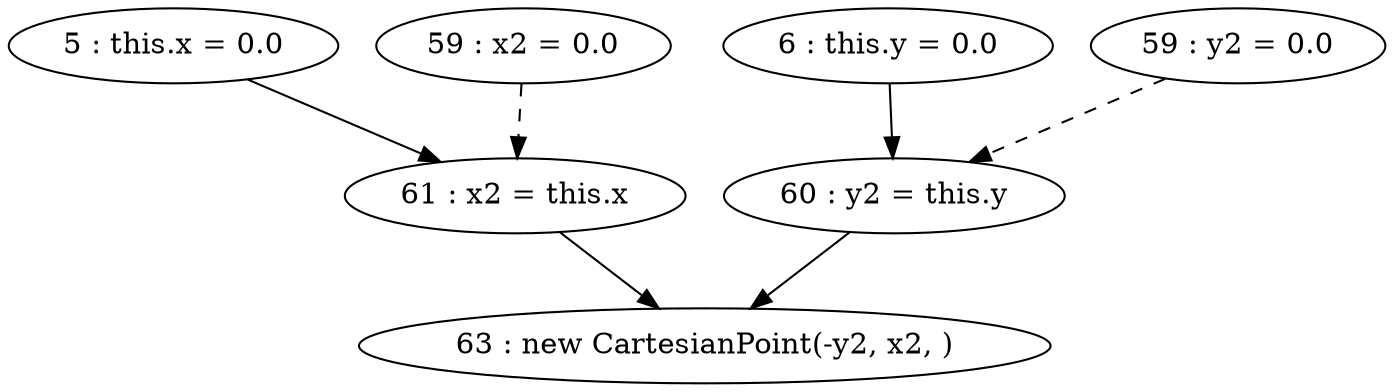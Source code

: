 digraph G {
"5 : this.x = 0.0"
"5 : this.x = 0.0" -> "61 : x2 = this.x"
"6 : this.y = 0.0"
"6 : this.y = 0.0" -> "60 : y2 = this.y"
"59 : y2 = 0.0"
"59 : y2 = 0.0" -> "60 : y2 = this.y" [style=dashed]
"59 : x2 = 0.0"
"59 : x2 = 0.0" -> "61 : x2 = this.x" [style=dashed]
"60 : y2 = this.y"
"60 : y2 = this.y" -> "63 : new CartesianPoint(-y2, x2, )"
"61 : x2 = this.x"
"61 : x2 = this.x" -> "63 : new CartesianPoint(-y2, x2, )"
"63 : new CartesianPoint(-y2, x2, )"
}